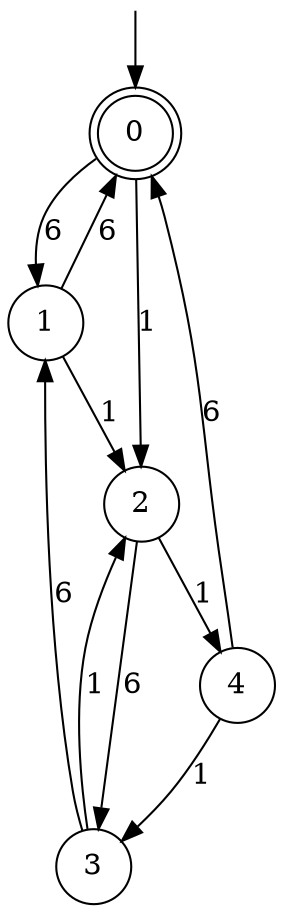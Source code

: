 digraph g {

	s0 [shape="doublecircle" label="0"];
	s1 [shape="circle" label="1"];
	s2 [shape="circle" label="2"];
	s3 [shape="circle" label="3"];
	s4 [shape="circle" label="4"];
	s0 -> s1 [label="6"];
	s0 -> s2 [label="1"];
	s1 -> s0 [label="6"];
	s1 -> s2 [label="1"];
	s2 -> s3 [label="6"];
	s2 -> s4 [label="1"];
	s3 -> s1 [label="6"];
	s3 -> s2 [label="1"];
	s4 -> s0 [label="6"];
	s4 -> s3 [label="1"];

__start0 [label="" shape="none" width="0" height="0"];
__start0 -> s0;

}
